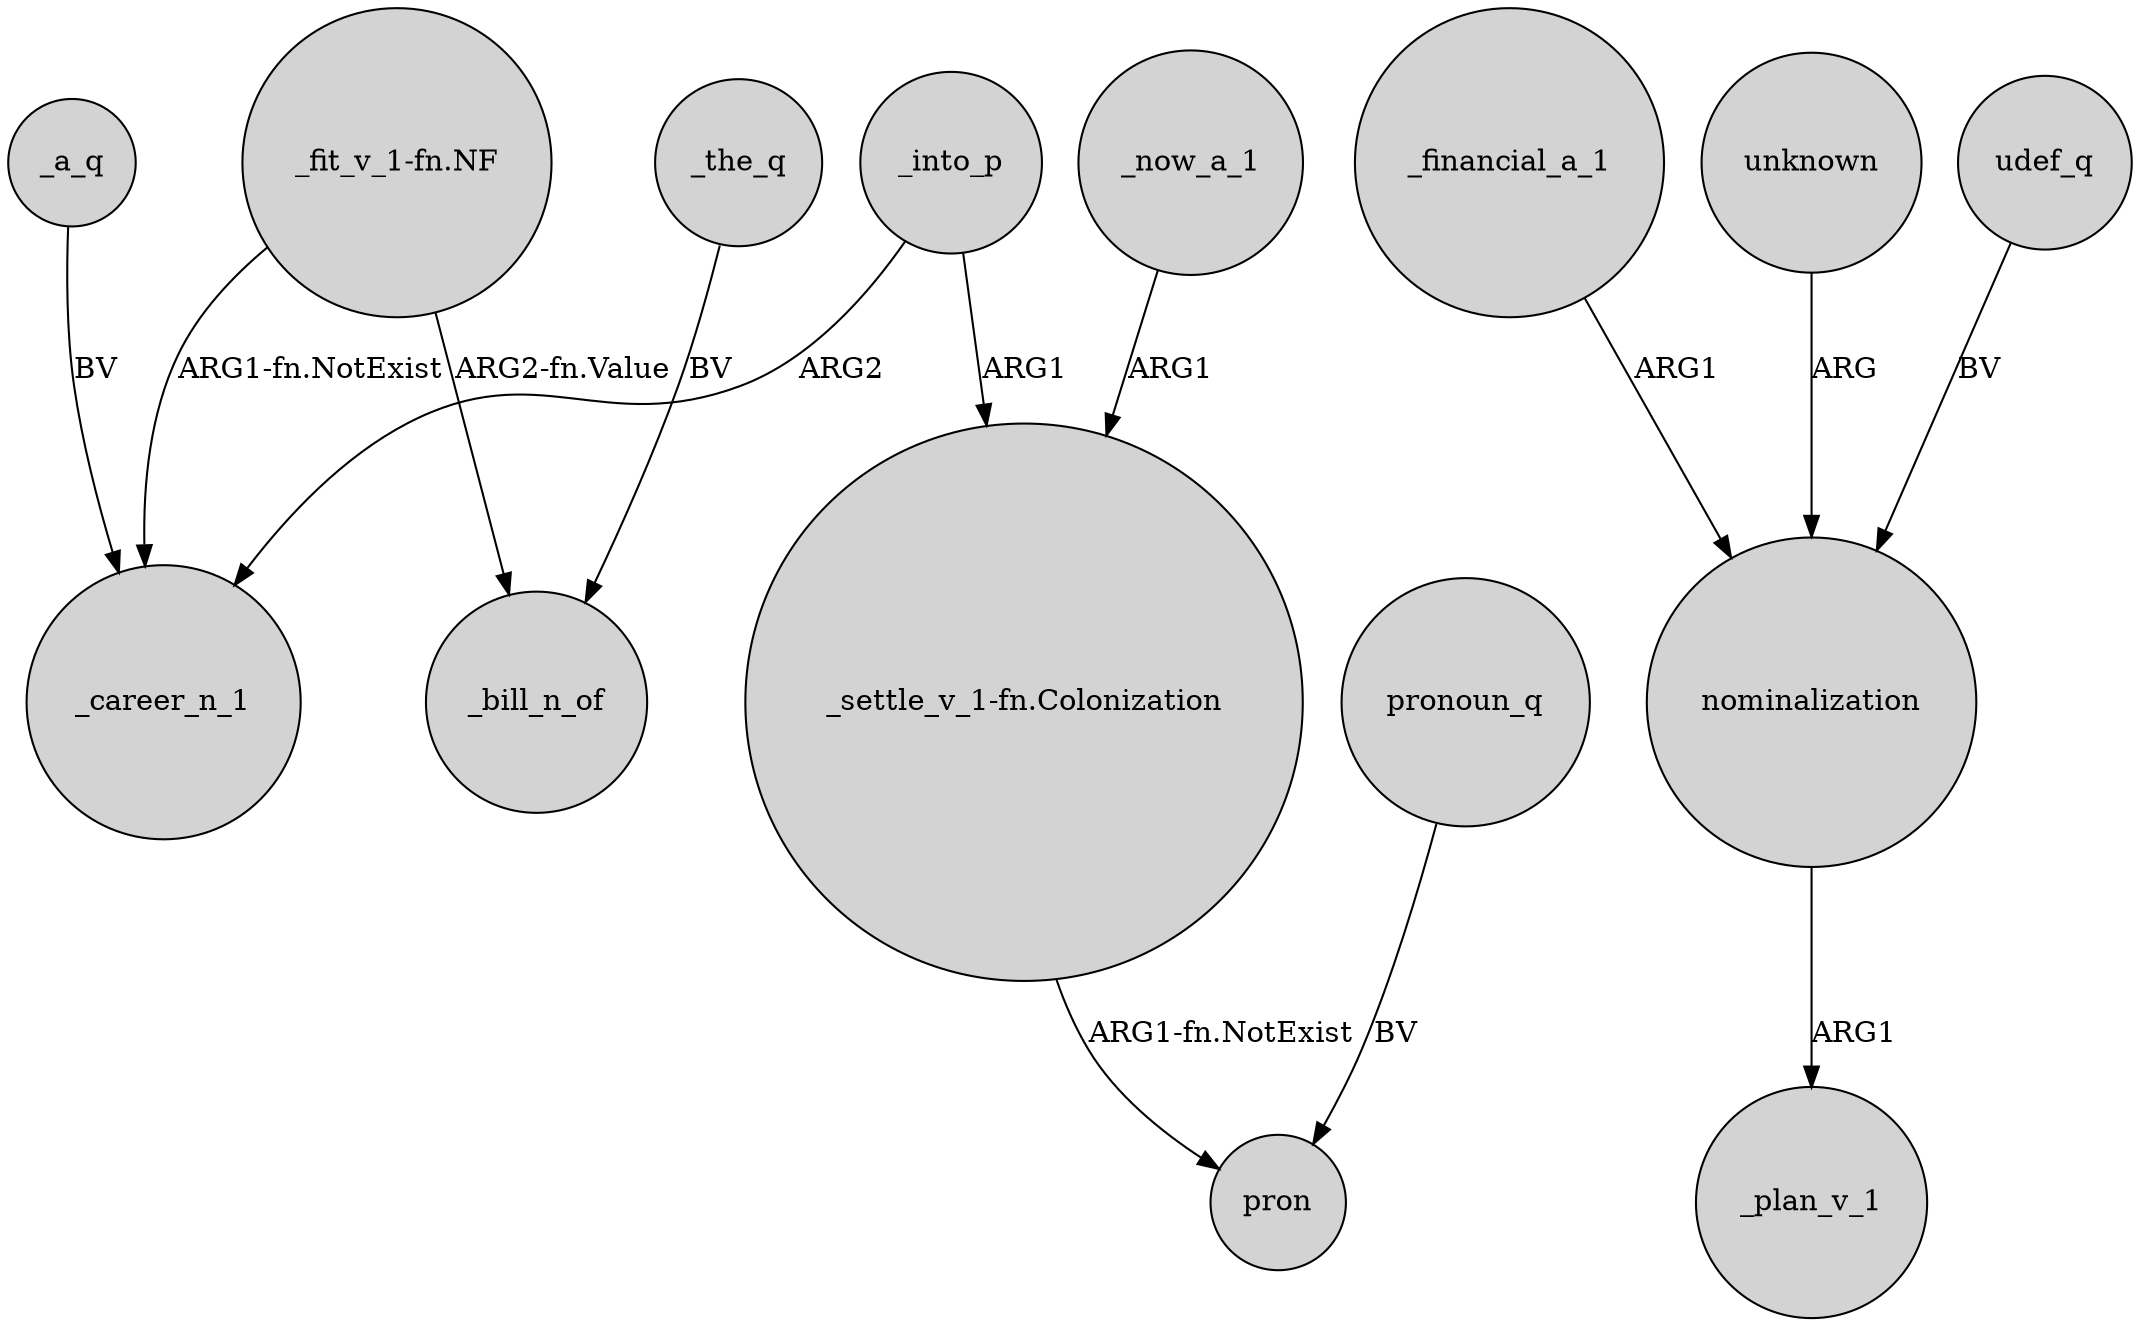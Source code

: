 digraph {
	node [shape=circle style=filled]
	_a_q -> _career_n_1 [label=BV]
	"_fit_v_1-fn.NF" -> _bill_n_of [label="ARG2-fn.Value"]
	_the_q -> _bill_n_of [label=BV]
	_financial_a_1 -> nominalization [label=ARG1]
	_into_p -> "_settle_v_1-fn.Colonization" [label=ARG1]
	unknown -> nominalization [label=ARG]
	_into_p -> _career_n_1 [label=ARG2]
	nominalization -> _plan_v_1 [label=ARG1]
	_now_a_1 -> "_settle_v_1-fn.Colonization" [label=ARG1]
	udef_q -> nominalization [label=BV]
	"_fit_v_1-fn.NF" -> _career_n_1 [label="ARG1-fn.NotExist"]
	"_settle_v_1-fn.Colonization" -> pron [label="ARG1-fn.NotExist"]
	pronoun_q -> pron [label=BV]
}
